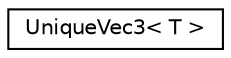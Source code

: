digraph "Graphical Class Hierarchy"
{
 // INTERACTIVE_SVG=YES
 // LATEX_PDF_SIZE
  edge [fontname="Helvetica",fontsize="10",labelfontname="Helvetica",labelfontsize="10"];
  node [fontname="Helvetica",fontsize="10",shape=record];
  rankdir="LR";
  Node0 [label="UniqueVec3\< T \>",height=0.2,width=0.4,color="black", fillcolor="white", style="filled",URL="$d9/d35/class_unique_vec3.html",tooltip=" "];
}
